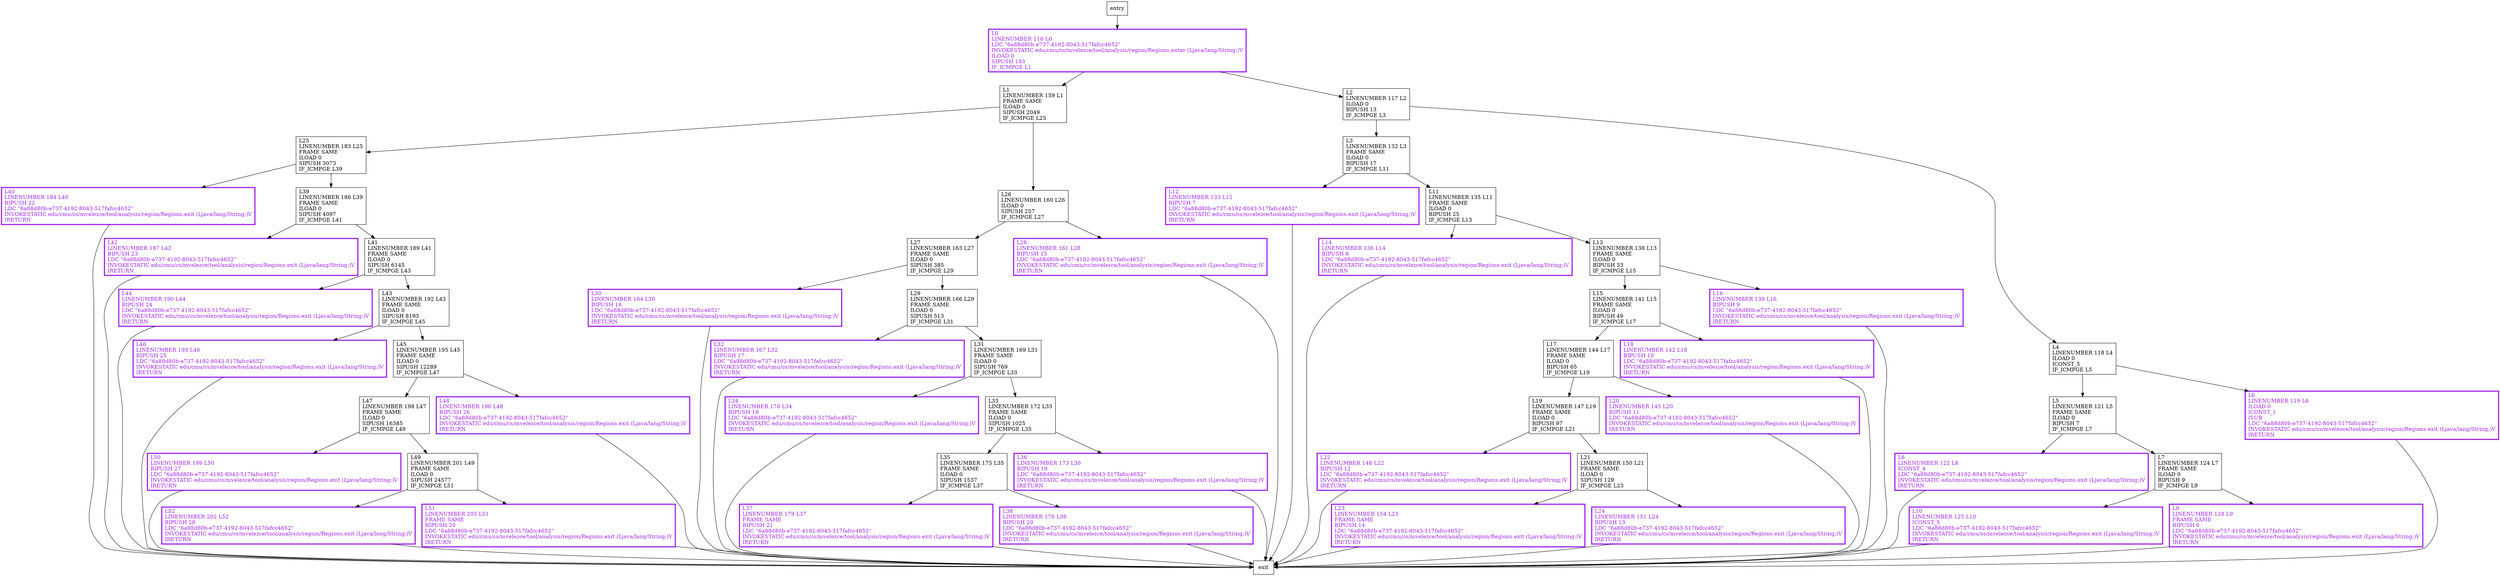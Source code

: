 digraph distSymbol {
node [shape=record];
1001974170 [label="L37\lLINENUMBER 179 L37\lFRAME SAME\lBIPUSH 21\lLDC \"6a88d80b-e737-4192-8043-517fafcc4652\"\lINVOKESTATIC edu/cmu/cs/mvelezce/tool/analysis/region/Regions.exit (Ljava/lang/String;)V\lIRETURN\l"];
1599885061 [label="L10\lLINENUMBER 125 L10\lICONST_5\lLDC \"6a88d80b-e737-4192-8043-517fafcc4652\"\lINVOKESTATIC edu/cmu/cs/mvelezce/tool/analysis/region/Regions.exit (Ljava/lang/String;)V\lIRETURN\l"];
1304283893 [label="L27\lLINENUMBER 163 L27\lFRAME SAME\lILOAD 0\lSIPUSH 385\lIF_ICMPGE L29\l"];
776636558 [label="L46\lLINENUMBER 193 L46\lBIPUSH 25\lLDC \"6a88d80b-e737-4192-8043-517fafcc4652\"\lINVOKESTATIC edu/cmu/cs/mvelezce/tool/analysis/region/Regions.exit (Ljava/lang/String;)V\lIRETURN\l"];
1879254067 [label="L19\lLINENUMBER 147 L19\lFRAME SAME\lILOAD 0\lBIPUSH 97\lIF_ICMPGE L21\l"];
1399089202 [label="L23\lLINENUMBER 154 L23\lFRAME SAME\lBIPUSH 14\lLDC \"6a88d80b-e737-4192-8043-517fafcc4652\"\lINVOKESTATIC edu/cmu/cs/mvelezce/tool/analysis/region/Regions.exit (Ljava/lang/String;)V\lIRETURN\l"];
438855964 [label="L40\lLINENUMBER 184 L40\lBIPUSH 22\lLDC \"6a88d80b-e737-4192-8043-517fafcc4652\"\lINVOKESTATIC edu/cmu/cs/mvelezce/tool/analysis/region/Regions.exit (Ljava/lang/String;)V\lIRETURN\l"];
394622126 [label="L20\lLINENUMBER 145 L20\lBIPUSH 11\lLDC \"6a88d80b-e737-4192-8043-517fafcc4652\"\lINVOKESTATIC edu/cmu/cs/mvelezce/tool/analysis/region/Regions.exit (Ljava/lang/String;)V\lIRETURN\l"];
976220664 [label="L22\lLINENUMBER 148 L22\lBIPUSH 12\lLDC \"6a88d80b-e737-4192-8043-517fafcc4652\"\lINVOKESTATIC edu/cmu/cs/mvelezce/tool/analysis/region/Regions.exit (Ljava/lang/String;)V\lIRETURN\l"];
2014154314 [label="L25\lLINENUMBER 183 L25\lFRAME SAME\lILOAD 0\lSIPUSH 3073\lIF_ICMPGE L39\l"];
948068730 [label="L50\lLINENUMBER 199 L50\lBIPUSH 27\lLDC \"6a88d80b-e737-4192-8043-517fafcc4652\"\lINVOKESTATIC edu/cmu/cs/mvelezce/tool/analysis/region/Regions.exit (Ljava/lang/String;)V\lIRETURN\l"];
892015394 [label="L52\lLINENUMBER 202 L52\lBIPUSH 28\lLDC \"6a88d80b-e737-4192-8043-517fafcc4652\"\lINVOKESTATIC edu/cmu/cs/mvelezce/tool/analysis/region/Regions.exit (Ljava/lang/String;)V\lIRETURN\l"];
1485858807 [label="L1\lLINENUMBER 159 L1\lFRAME SAME\lILOAD 0\lSIPUSH 2049\lIF_ICMPGE L25\l"];
1155749594 [label="L42\lLINENUMBER 187 L42\lBIPUSH 23\lLDC \"6a88d80b-e737-4192-8043-517fafcc4652\"\lINVOKESTATIC edu/cmu/cs/mvelezce/tool/analysis/region/Regions.exit (Ljava/lang/String;)V\lIRETURN\l"];
310315158 [label="L51\lLINENUMBER 205 L51\lFRAME SAME\lBIPUSH 29\lLDC \"6a88d80b-e737-4192-8043-517fafcc4652\"\lINVOKESTATIC edu/cmu/cs/mvelezce/tool/analysis/region/Regions.exit (Ljava/lang/String;)V\lIRETURN\l"];
1123454802 [label="L49\lLINENUMBER 201 L49\lFRAME SAME\lILOAD 0\lSIPUSH 24577\lIF_ICMPGE L51\l"];
1385623900 [label="L14\lLINENUMBER 136 L14\lBIPUSH 8\lLDC \"6a88d80b-e737-4192-8043-517fafcc4652\"\lINVOKESTATIC edu/cmu/cs/mvelezce/tool/analysis/region/Regions.exit (Ljava/lang/String;)V\lIRETURN\l"];
352295417 [label="L17\lLINENUMBER 144 L17\lFRAME SAME\lILOAD 0\lBIPUSH 65\lIF_ICMPGE L19\l"];
1281099386 [label="L3\lLINENUMBER 132 L3\lFRAME SAME\lILOAD 0\lBIPUSH 17\lIF_ICMPGE L11\l"];
1121780053 [label="L47\lLINENUMBER 198 L47\lFRAME SAME\lILOAD 0\lSIPUSH 16385\lIF_ICMPGE L49\l"];
32797139 [label="L12\lLINENUMBER 133 L12\lBIPUSH 7\lLDC \"6a88d80b-e737-4192-8043-517fafcc4652\"\lINVOKESTATIC edu/cmu/cs/mvelezce/tool/analysis/region/Regions.exit (Ljava/lang/String;)V\lIRETURN\l"];
872598632 [label="L38\lLINENUMBER 176 L38\lBIPUSH 20\lLDC \"6a88d80b-e737-4192-8043-517fafcc4652\"\lINVOKESTATIC edu/cmu/cs/mvelezce/tool/analysis/region/Regions.exit (Ljava/lang/String;)V\lIRETURN\l"];
905895439 [label="L32\lLINENUMBER 167 L32\lBIPUSH 17\lLDC \"6a88d80b-e737-4192-8043-517fafcc4652\"\lINVOKESTATIC edu/cmu/cs/mvelezce/tool/analysis/region/Regions.exit (Ljava/lang/String;)V\lIRETURN\l"];
214564071 [label="L35\lLINENUMBER 175 L35\lFRAME SAME\lILOAD 0\lSIPUSH 1537\lIF_ICMPGE L37\l"];
946074113 [label="L48\lLINENUMBER 196 L48\lBIPUSH 26\lLDC \"6a88d80b-e737-4192-8043-517fafcc4652\"\lINVOKESTATIC edu/cmu/cs/mvelezce/tool/analysis/region/Regions.exit (Ljava/lang/String;)V\lIRETURN\l"];
1325684183 [label="L36\lLINENUMBER 173 L36\lBIPUSH 19\lLDC \"6a88d80b-e737-4192-8043-517fafcc4652\"\lINVOKESTATIC edu/cmu/cs/mvelezce/tool/analysis/region/Regions.exit (Ljava/lang/String;)V\lIRETURN\l"];
711765112 [label="L31\lLINENUMBER 169 L31\lFRAME SAME\lILOAD 0\lSIPUSH 769\lIF_ICMPGE L33\l"];
2136803318 [label="L21\lLINENUMBER 150 L21\lFRAME SAME\lILOAD 0\lSIPUSH 129\lIF_ICMPGE L23\l"];
1904645675 [label="L18\lLINENUMBER 142 L18\lBIPUSH 10\lLDC \"6a88d80b-e737-4192-8043-517fafcc4652\"\lINVOKESTATIC edu/cmu/cs/mvelezce/tool/analysis/region/Regions.exit (Ljava/lang/String;)V\lIRETURN\l"];
187740843 [label="L8\lLINENUMBER 122 L8\lICONST_4\lLDC \"6a88d80b-e737-4192-8043-517fafcc4652\"\lINVOKESTATIC edu/cmu/cs/mvelezce/tool/analysis/region/Regions.exit (Ljava/lang/String;)V\lIRETURN\l"];
1438846363 [label="L4\lLINENUMBER 118 L4\lILOAD 0\lICONST_5\lIF_ICMPGE L5\l"];
246900491 [label="L5\lLINENUMBER 121 L5\lFRAME SAME\lILOAD 0\lBIPUSH 7\lIF_ICMPGE L7\l"];
1878542068 [label="L24\lLINENUMBER 151 L24\lBIPUSH 13\lLDC \"6a88d80b-e737-4192-8043-517fafcc4652\"\lINVOKESTATIC edu/cmu/cs/mvelezce/tool/analysis/region/Regions.exit (Ljava/lang/String;)V\lIRETURN\l"];
331165472 [label="L44\lLINENUMBER 190 L44\lBIPUSH 24\lLDC \"6a88d80b-e737-4192-8043-517fafcc4652\"\lINVOKESTATIC edu/cmu/cs/mvelezce/tool/analysis/region/Regions.exit (Ljava/lang/String;)V\lIRETURN\l"];
608483344 [label="L15\lLINENUMBER 141 L15\lFRAME SAME\lILOAD 0\lBIPUSH 49\lIF_ICMPGE L17\l"];
1038618754 [label="L26\lLINENUMBER 160 L26\lILOAD 0\lSIPUSH 257\lIF_ICMPGE L27\l"];
1124698002 [label="L34\lLINENUMBER 170 L34\lBIPUSH 18\lLDC \"6a88d80b-e737-4192-8043-517fafcc4652\"\lINVOKESTATIC edu/cmu/cs/mvelezce/tool/analysis/region/Regions.exit (Ljava/lang/String;)V\lIRETURN\l"];
1663233344 [label="L33\lLINENUMBER 172 L33\lFRAME SAME\lILOAD 0\lSIPUSH 1025\lIF_ICMPGE L35\l"];
849704046 [label="L0\lLINENUMBER 116 L0\lLDC \"6a88d80b-e737-4192-8043-517fafcc4652\"\lINVOKESTATIC edu/cmu/cs/mvelezce/tool/analysis/region/Regions.enter (Ljava/lang/String;)V\lILOAD 0\lSIPUSH 193\lIF_ICMPGE L1\l"];
1863303135 [label="L13\lLINENUMBER 138 L13\lFRAME SAME\lILOAD 0\lBIPUSH 33\lIF_ICMPGE L15\l"];
2003775691 [label="L39\lLINENUMBER 186 L39\lFRAME SAME\lILOAD 0\lSIPUSH 4097\lIF_ICMPGE L41\l"];
1787913425 [label="L6\lLINENUMBER 119 L6\lILOAD 0\lICONST_1\lISUB\lLDC \"6a88d80b-e737-4192-8043-517fafcc4652\"\lINVOKESTATIC edu/cmu/cs/mvelezce/tool/analysis/region/Regions.exit (Ljava/lang/String;)V\lIRETURN\l"];
153429451 [label="L30\lLINENUMBER 164 L30\lBIPUSH 16\lLDC \"6a88d80b-e737-4192-8043-517fafcc4652\"\lINVOKESTATIC edu/cmu/cs/mvelezce/tool/analysis/region/Regions.exit (Ljava/lang/String;)V\lIRETURN\l"];
1698701388 [label="L2\lLINENUMBER 117 L2\lILOAD 0\lBIPUSH 13\lIF_ICMPGE L3\l"];
1616898640 [label="L28\lLINENUMBER 161 L28\lBIPUSH 15\lLDC \"6a88d80b-e737-4192-8043-517fafcc4652\"\lINVOKESTATIC edu/cmu/cs/mvelezce/tool/analysis/region/Regions.exit (Ljava/lang/String;)V\lIRETURN\l"];
1040843769 [label="L9\lLINENUMBER 128 L9\lFRAME SAME\lBIPUSH 6\lLDC \"6a88d80b-e737-4192-8043-517fafcc4652\"\lINVOKESTATIC edu/cmu/cs/mvelezce/tool/analysis/region/Regions.exit (Ljava/lang/String;)V\lIRETURN\l"];
102510498 [label="L16\lLINENUMBER 139 L16\lBIPUSH 9\lLDC \"6a88d80b-e737-4192-8043-517fafcc4652\"\lINVOKESTATIC edu/cmu/cs/mvelezce/tool/analysis/region/Regions.exit (Ljava/lang/String;)V\lIRETURN\l"];
1883330010 [label="L45\lLINENUMBER 195 L45\lFRAME SAME\lILOAD 0\lSIPUSH 12289\lIF_ICMPGE L47\l"];
1250222053 [label="L43\lLINENUMBER 192 L43\lFRAME SAME\lILOAD 0\lSIPUSH 8193\lIF_ICMPGE L45\l"];
1949583311 [label="L29\lLINENUMBER 166 L29\lFRAME SAME\lILOAD 0\lSIPUSH 513\lIF_ICMPGE L31\l"];
1179832367 [label="L7\lLINENUMBER 124 L7\lFRAME SAME\lILOAD 0\lBIPUSH 9\lIF_ICMPGE L9\l"];
266289001 [label="L11\lLINENUMBER 135 L11\lFRAME SAME\lILOAD 0\lBIPUSH 25\lIF_ICMPGE L13\l"];
1713416186 [label="L41\lLINENUMBER 189 L41\lFRAME SAME\lILOAD 0\lSIPUSH 6145\lIF_ICMPGE L43\l"];
entry;
exit;
1001974170 -> exit;
1599885061 -> exit;
1304283893 -> 153429451;
1304283893 -> 1949583311;
776636558 -> exit;
1879254067 -> 2136803318;
1879254067 -> 976220664;
1399089202 -> exit;
438855964 -> exit;
394622126 -> exit;
976220664 -> exit;
2014154314 -> 2003775691;
2014154314 -> 438855964;
948068730 -> exit;
892015394 -> exit;
1485858807 -> 1038618754;
1485858807 -> 2014154314;
1155749594 -> exit;
310315158 -> exit;
1123454802 -> 310315158;
1123454802 -> 892015394;
1385623900 -> exit;
352295417 -> 1879254067;
352295417 -> 394622126;
1281099386 -> 32797139;
1281099386 -> 266289001;
1121780053 -> 1123454802;
1121780053 -> 948068730;
32797139 -> exit;
872598632 -> exit;
905895439 -> exit;
entry -> 849704046;
214564071 -> 1001974170;
214564071 -> 872598632;
946074113 -> exit;
1325684183 -> exit;
711765112 -> 1124698002;
711765112 -> 1663233344;
2136803318 -> 1399089202;
2136803318 -> 1878542068;
1904645675 -> exit;
187740843 -> exit;
1438846363 -> 1787913425;
1438846363 -> 246900491;
246900491 -> 187740843;
246900491 -> 1179832367;
1878542068 -> exit;
331165472 -> exit;
608483344 -> 352295417;
608483344 -> 1904645675;
1038618754 -> 1616898640;
1038618754 -> 1304283893;
1124698002 -> exit;
1663233344 -> 214564071;
1663233344 -> 1325684183;
849704046 -> 1485858807;
849704046 -> 1698701388;
1863303135 -> 102510498;
1863303135 -> 608483344;
2003775691 -> 1155749594;
2003775691 -> 1713416186;
1787913425 -> exit;
153429451 -> exit;
1698701388 -> 1281099386;
1698701388 -> 1438846363;
1616898640 -> exit;
1040843769 -> exit;
102510498 -> exit;
1883330010 -> 946074113;
1883330010 -> 1121780053;
1250222053 -> 1883330010;
1250222053 -> 776636558;
1949583311 -> 711765112;
1949583311 -> 905895439;
1179832367 -> 1040843769;
1179832367 -> 1599885061;
266289001 -> 1863303135;
266289001 -> 1385623900;
1713416186 -> 1250222053;
1713416186 -> 331165472;
1001974170[fontcolor="purple", penwidth=3, color="purple"];
1599885061[fontcolor="purple", penwidth=3, color="purple"];
776636558[fontcolor="purple", penwidth=3, color="purple"];
1399089202[fontcolor="purple", penwidth=3, color="purple"];
438855964[fontcolor="purple", penwidth=3, color="purple"];
1904645675[fontcolor="purple", penwidth=3, color="purple"];
394622126[fontcolor="purple", penwidth=3, color="purple"];
976220664[fontcolor="purple", penwidth=3, color="purple"];
187740843[fontcolor="purple", penwidth=3, color="purple"];
948068730[fontcolor="purple", penwidth=3, color="purple"];
892015394[fontcolor="purple", penwidth=3, color="purple"];
1878542068[fontcolor="purple", penwidth=3, color="purple"];
331165472[fontcolor="purple", penwidth=3, color="purple"];
1155749594[fontcolor="purple", penwidth=3, color="purple"];
310315158[fontcolor="purple", penwidth=3, color="purple"];
1124698002[fontcolor="purple", penwidth=3, color="purple"];
1385623900[fontcolor="purple", penwidth=3, color="purple"];
849704046[fontcolor="purple", penwidth=3, color="purple"];
1787913425[fontcolor="purple", penwidth=3, color="purple"];
153429451[fontcolor="purple", penwidth=3, color="purple"];
32797139[fontcolor="purple", penwidth=3, color="purple"];
872598632[fontcolor="purple", penwidth=3, color="purple"];
905895439[fontcolor="purple", penwidth=3, color="purple"];
1616898640[fontcolor="purple", penwidth=3, color="purple"];
1040843769[fontcolor="purple", penwidth=3, color="purple"];
102510498[fontcolor="purple", penwidth=3, color="purple"];
946074113[fontcolor="purple", penwidth=3, color="purple"];
1325684183[fontcolor="purple", penwidth=3, color="purple"];
}
